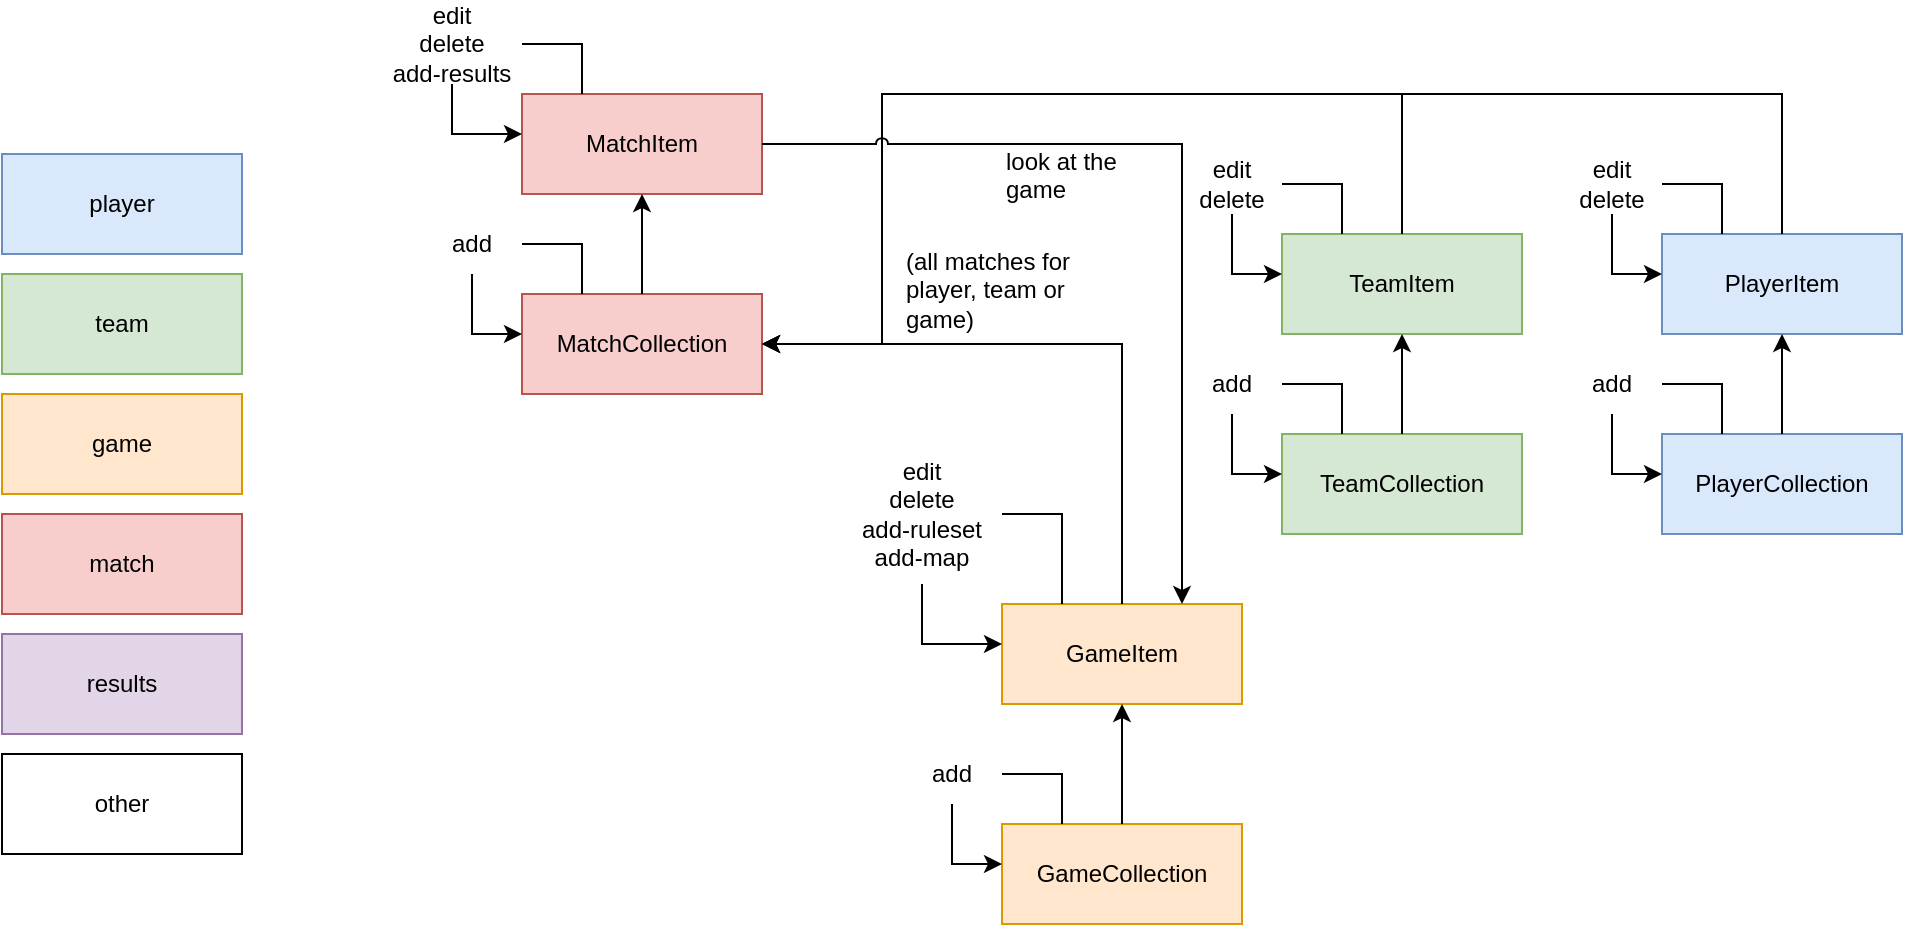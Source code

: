 <mxfile version="20.8.13" type="github">
  <diagram name="Page-1" id="58cdce13-f638-feb5-8d6f-7d28b1aa9fa0">
    <mxGraphModel dx="1434" dy="1604" grid="1" gridSize="10" guides="1" tooltips="1" connect="1" arrows="1" fold="1" page="1" pageScale="1" pageWidth="1100" pageHeight="850" background="none" math="0" shadow="0">
      <root>
        <mxCell id="0" />
        <mxCell id="1" parent="0" />
        <mxCell id="dXTx0Du7Se45ZJ5eSAot-1" value="player" style="rounded=0;whiteSpace=wrap;html=1;fillColor=#dae8fc;strokeColor=#6c8ebf;" parent="1" vertex="1">
          <mxGeometry x="40" y="40" width="120" height="50" as="geometry" />
        </mxCell>
        <mxCell id="dXTx0Du7Se45ZJ5eSAot-2" value="team" style="rounded=0;whiteSpace=wrap;html=1;fillColor=#d5e8d4;strokeColor=#82b366;" parent="1" vertex="1">
          <mxGeometry x="40" y="100" width="120" height="50" as="geometry" />
        </mxCell>
        <mxCell id="dXTx0Du7Se45ZJ5eSAot-3" value="match" style="rounded=0;whiteSpace=wrap;html=1;fillColor=#f8cecc;strokeColor=#b85450;" parent="1" vertex="1">
          <mxGeometry x="40" y="220" width="120" height="50" as="geometry" />
        </mxCell>
        <mxCell id="dXTx0Du7Se45ZJ5eSAot-4" value="game" style="rounded=0;whiteSpace=wrap;html=1;fillColor=#ffe6cc;strokeColor=#d79b00;" parent="1" vertex="1">
          <mxGeometry x="40" y="160" width="120" height="50" as="geometry" />
        </mxCell>
        <mxCell id="dXTx0Du7Se45ZJ5eSAot-5" value="results" style="rounded=0;whiteSpace=wrap;html=1;fillColor=#e1d5e7;strokeColor=#9673a6;" parent="1" vertex="1">
          <mxGeometry x="40" y="280" width="120" height="50" as="geometry" />
        </mxCell>
        <mxCell id="sAuv1rMniGw2Tb26CjWJ-1" value="" style="group" vertex="1" connectable="0" parent="1">
          <mxGeometry x="490" y="335" width="170" height="90" as="geometry" />
        </mxCell>
        <mxCell id="dXTx0Du7Se45ZJ5eSAot-6" value="GameCollection" style="rounded=0;whiteSpace=wrap;html=1;fillColor=#ffe6cc;strokeColor=#d79b00;" parent="sAuv1rMniGw2Tb26CjWJ-1" vertex="1">
          <mxGeometry x="50" y="40" width="120" height="50" as="geometry" />
        </mxCell>
        <mxCell id="dXTx0Du7Se45ZJ5eSAot-12" value="" style="edgeStyle=orthogonalEdgeStyle;rounded=0;orthogonalLoop=1;jettySize=auto;html=1;exitX=0.5;exitY=1;exitDx=0;exitDy=0;" parent="sAuv1rMniGw2Tb26CjWJ-1" source="dXTx0Du7Se45ZJ5eSAot-7" edge="1">
          <mxGeometry relative="1" as="geometry">
            <mxPoint x="50" y="60" as="targetPoint" />
            <Array as="points">
              <mxPoint x="30" y="60" />
              <mxPoint x="50" y="60" />
            </Array>
          </mxGeometry>
        </mxCell>
        <mxCell id="dXTx0Du7Se45ZJ5eSAot-7" value="add" style="rounded=0;whiteSpace=wrap;html=1;fillColor=none;strokeColor=none;" parent="sAuv1rMniGw2Tb26CjWJ-1" vertex="1">
          <mxGeometry width="50" height="30" as="geometry" />
        </mxCell>
        <mxCell id="dXTx0Du7Se45ZJ5eSAot-11" style="edgeStyle=orthogonalEdgeStyle;rounded=0;orthogonalLoop=1;jettySize=auto;html=1;exitX=0.25;exitY=0;exitDx=0;exitDy=0;entryX=1;entryY=0.5;entryDx=0;entryDy=0;strokeColor=none;" parent="sAuv1rMniGw2Tb26CjWJ-1" source="dXTx0Du7Se45ZJ5eSAot-6" target="dXTx0Du7Se45ZJ5eSAot-7" edge="1">
          <mxGeometry relative="1" as="geometry">
            <Array as="points">
              <mxPoint x="80" y="10" />
            </Array>
          </mxGeometry>
        </mxCell>
        <mxCell id="dXTx0Du7Se45ZJ5eSAot-14" style="edgeStyle=orthogonalEdgeStyle;rounded=0;orthogonalLoop=1;jettySize=auto;html=1;exitX=0.25;exitY=0;exitDx=0;exitDy=0;entryX=1;entryY=0.5;entryDx=0;entryDy=0;endSize=6;targetPerimeterSpacing=0;endArrow=none;endFill=0;" parent="sAuv1rMniGw2Tb26CjWJ-1" source="dXTx0Du7Se45ZJ5eSAot-6" target="dXTx0Du7Se45ZJ5eSAot-7" edge="1">
          <mxGeometry relative="1" as="geometry">
            <Array as="points">
              <mxPoint x="80" y="15" />
            </Array>
          </mxGeometry>
        </mxCell>
        <mxCell id="sAuv1rMniGw2Tb26CjWJ-3" value="" style="group" vertex="1" connectable="0" parent="1">
          <mxGeometry x="820" y="140" width="170" height="90" as="geometry" />
        </mxCell>
        <mxCell id="sAuv1rMniGw2Tb26CjWJ-4" value="PlayerCollection" style="rounded=0;whiteSpace=wrap;html=1;fillColor=#dae8fc;strokeColor=#6c8ebf;" vertex="1" parent="sAuv1rMniGw2Tb26CjWJ-3">
          <mxGeometry x="50" y="40" width="120" height="50" as="geometry" />
        </mxCell>
        <mxCell id="sAuv1rMniGw2Tb26CjWJ-5" value="" style="edgeStyle=orthogonalEdgeStyle;rounded=0;orthogonalLoop=1;jettySize=auto;html=1;exitX=0.5;exitY=1;exitDx=0;exitDy=0;" edge="1" parent="sAuv1rMniGw2Tb26CjWJ-3" source="sAuv1rMniGw2Tb26CjWJ-6">
          <mxGeometry relative="1" as="geometry">
            <mxPoint x="50" y="60" as="targetPoint" />
            <Array as="points">
              <mxPoint x="30" y="60" />
              <mxPoint x="50" y="60" />
            </Array>
          </mxGeometry>
        </mxCell>
        <mxCell id="sAuv1rMniGw2Tb26CjWJ-6" value="add" style="rounded=0;whiteSpace=wrap;html=1;fillColor=none;strokeColor=none;" vertex="1" parent="sAuv1rMniGw2Tb26CjWJ-3">
          <mxGeometry width="50" height="30" as="geometry" />
        </mxCell>
        <mxCell id="sAuv1rMniGw2Tb26CjWJ-7" style="edgeStyle=orthogonalEdgeStyle;rounded=0;orthogonalLoop=1;jettySize=auto;html=1;exitX=0.25;exitY=0;exitDx=0;exitDy=0;entryX=1;entryY=0.5;entryDx=0;entryDy=0;strokeColor=none;" edge="1" parent="sAuv1rMniGw2Tb26CjWJ-3" source="sAuv1rMniGw2Tb26CjWJ-4" target="sAuv1rMniGw2Tb26CjWJ-6">
          <mxGeometry relative="1" as="geometry">
            <Array as="points">
              <mxPoint x="80" y="10" />
            </Array>
          </mxGeometry>
        </mxCell>
        <mxCell id="sAuv1rMniGw2Tb26CjWJ-8" style="edgeStyle=orthogonalEdgeStyle;rounded=0;orthogonalLoop=1;jettySize=auto;html=1;exitX=0.25;exitY=0;exitDx=0;exitDy=0;entryX=1;entryY=0.5;entryDx=0;entryDy=0;endSize=6;targetPerimeterSpacing=0;endArrow=none;endFill=0;" edge="1" parent="sAuv1rMniGw2Tb26CjWJ-3" source="sAuv1rMniGw2Tb26CjWJ-4" target="sAuv1rMniGw2Tb26CjWJ-6">
          <mxGeometry relative="1" as="geometry">
            <Array as="points">
              <mxPoint x="80" y="15" />
            </Array>
          </mxGeometry>
        </mxCell>
        <mxCell id="sAuv1rMniGw2Tb26CjWJ-9" value="" style="group" vertex="1" connectable="0" parent="1">
          <mxGeometry x="630" y="140" width="170" height="90" as="geometry" />
        </mxCell>
        <mxCell id="sAuv1rMniGw2Tb26CjWJ-10" value="TeamCollection" style="rounded=0;whiteSpace=wrap;html=1;fillColor=#d5e8d4;strokeColor=#82b366;" vertex="1" parent="sAuv1rMniGw2Tb26CjWJ-9">
          <mxGeometry x="50" y="40" width="120" height="50" as="geometry" />
        </mxCell>
        <mxCell id="sAuv1rMniGw2Tb26CjWJ-11" value="" style="edgeStyle=orthogonalEdgeStyle;rounded=0;orthogonalLoop=1;jettySize=auto;html=1;exitX=0.5;exitY=1;exitDx=0;exitDy=0;" edge="1" parent="sAuv1rMniGw2Tb26CjWJ-9" source="sAuv1rMniGw2Tb26CjWJ-12">
          <mxGeometry relative="1" as="geometry">
            <mxPoint x="50" y="60" as="targetPoint" />
            <Array as="points">
              <mxPoint x="30" y="60" />
              <mxPoint x="50" y="60" />
            </Array>
          </mxGeometry>
        </mxCell>
        <mxCell id="sAuv1rMniGw2Tb26CjWJ-12" value="add" style="rounded=0;whiteSpace=wrap;html=1;fillColor=none;strokeColor=none;" vertex="1" parent="sAuv1rMniGw2Tb26CjWJ-9">
          <mxGeometry width="50" height="30" as="geometry" />
        </mxCell>
        <mxCell id="sAuv1rMniGw2Tb26CjWJ-13" style="edgeStyle=orthogonalEdgeStyle;rounded=0;orthogonalLoop=1;jettySize=auto;html=1;exitX=0.25;exitY=0;exitDx=0;exitDy=0;entryX=1;entryY=0.5;entryDx=0;entryDy=0;strokeColor=none;" edge="1" parent="sAuv1rMniGw2Tb26CjWJ-9" source="sAuv1rMniGw2Tb26CjWJ-10" target="sAuv1rMniGw2Tb26CjWJ-12">
          <mxGeometry relative="1" as="geometry">
            <Array as="points">
              <mxPoint x="80" y="10" />
            </Array>
          </mxGeometry>
        </mxCell>
        <mxCell id="sAuv1rMniGw2Tb26CjWJ-14" style="edgeStyle=orthogonalEdgeStyle;rounded=0;orthogonalLoop=1;jettySize=auto;html=1;exitX=0.25;exitY=0;exitDx=0;exitDy=0;entryX=1;entryY=0.5;entryDx=0;entryDy=0;endSize=6;targetPerimeterSpacing=0;endArrow=none;endFill=0;" edge="1" parent="sAuv1rMniGw2Tb26CjWJ-9" source="sAuv1rMniGw2Tb26CjWJ-10" target="sAuv1rMniGw2Tb26CjWJ-12">
          <mxGeometry relative="1" as="geometry">
            <Array as="points">
              <mxPoint x="80" y="15" />
            </Array>
          </mxGeometry>
        </mxCell>
        <mxCell id="sAuv1rMniGw2Tb26CjWJ-15" value="" style="group" vertex="1" connectable="0" parent="1">
          <mxGeometry x="490" y="225" width="170" height="90" as="geometry" />
        </mxCell>
        <mxCell id="sAuv1rMniGw2Tb26CjWJ-16" value="GameItem" style="rounded=0;whiteSpace=wrap;html=1;fillColor=#ffe6cc;strokeColor=#d79b00;" vertex="1" parent="sAuv1rMniGw2Tb26CjWJ-15">
          <mxGeometry x="50" y="40" width="120" height="50" as="geometry" />
        </mxCell>
        <mxCell id="sAuv1rMniGw2Tb26CjWJ-17" value="" style="edgeStyle=orthogonalEdgeStyle;rounded=0;orthogonalLoop=1;jettySize=auto;html=1;exitX=0.5;exitY=1;exitDx=0;exitDy=0;" edge="1" parent="sAuv1rMniGw2Tb26CjWJ-15" source="sAuv1rMniGw2Tb26CjWJ-18">
          <mxGeometry relative="1" as="geometry">
            <mxPoint x="50" y="60" as="targetPoint" />
            <Array as="points">
              <mxPoint x="30" y="60" />
              <mxPoint x="50" y="60" />
            </Array>
          </mxGeometry>
        </mxCell>
        <mxCell id="sAuv1rMniGw2Tb26CjWJ-18" value="&lt;div&gt;edit&lt;/div&gt;&lt;div&gt;delete&lt;/div&gt;&lt;div&gt;add-ruleset&lt;/div&gt;&lt;div&gt;add-map&lt;br&gt;&lt;/div&gt;" style="rounded=0;whiteSpace=wrap;html=1;fillColor=none;strokeColor=none;" vertex="1" parent="sAuv1rMniGw2Tb26CjWJ-15">
          <mxGeometry x="-30" y="-40" width="80" height="70" as="geometry" />
        </mxCell>
        <mxCell id="sAuv1rMniGw2Tb26CjWJ-19" style="edgeStyle=orthogonalEdgeStyle;rounded=0;orthogonalLoop=1;jettySize=auto;html=1;exitX=0.25;exitY=0;exitDx=0;exitDy=0;entryX=1;entryY=0.5;entryDx=0;entryDy=0;strokeColor=none;" edge="1" parent="sAuv1rMniGw2Tb26CjWJ-15" source="sAuv1rMniGw2Tb26CjWJ-16" target="sAuv1rMniGw2Tb26CjWJ-18">
          <mxGeometry relative="1" as="geometry">
            <Array as="points">
              <mxPoint x="80" y="10" />
            </Array>
          </mxGeometry>
        </mxCell>
        <mxCell id="sAuv1rMniGw2Tb26CjWJ-20" style="edgeStyle=orthogonalEdgeStyle;rounded=0;orthogonalLoop=1;jettySize=auto;html=1;exitX=0.25;exitY=0;exitDx=0;exitDy=0;entryX=1;entryY=0.5;entryDx=0;entryDy=0;endSize=6;targetPerimeterSpacing=0;endArrow=none;endFill=0;" edge="1" parent="sAuv1rMniGw2Tb26CjWJ-15" source="sAuv1rMniGw2Tb26CjWJ-16" target="sAuv1rMniGw2Tb26CjWJ-18">
          <mxGeometry relative="1" as="geometry">
            <Array as="points">
              <mxPoint x="80" y="-5" />
            </Array>
          </mxGeometry>
        </mxCell>
        <mxCell id="sAuv1rMniGw2Tb26CjWJ-21" style="edgeStyle=orthogonalEdgeStyle;rounded=0;orthogonalLoop=1;jettySize=auto;html=1;" edge="1" parent="1" source="dXTx0Du7Se45ZJ5eSAot-6" target="sAuv1rMniGw2Tb26CjWJ-16">
          <mxGeometry relative="1" as="geometry" />
        </mxCell>
        <mxCell id="sAuv1rMniGw2Tb26CjWJ-22" value="" style="group" vertex="1" connectable="0" parent="1">
          <mxGeometry x="820" y="40" width="170" height="90" as="geometry" />
        </mxCell>
        <mxCell id="sAuv1rMniGw2Tb26CjWJ-23" value="&lt;div&gt;PlayerItem&lt;/div&gt;" style="rounded=0;whiteSpace=wrap;html=1;fillColor=#dae8fc;strokeColor=#6c8ebf;" vertex="1" parent="sAuv1rMniGw2Tb26CjWJ-22">
          <mxGeometry x="50" y="40" width="120" height="50" as="geometry" />
        </mxCell>
        <mxCell id="sAuv1rMniGw2Tb26CjWJ-24" value="" style="edgeStyle=orthogonalEdgeStyle;rounded=0;orthogonalLoop=1;jettySize=auto;html=1;exitX=0.5;exitY=1;exitDx=0;exitDy=0;" edge="1" parent="sAuv1rMniGw2Tb26CjWJ-22" source="sAuv1rMniGw2Tb26CjWJ-25">
          <mxGeometry relative="1" as="geometry">
            <mxPoint x="50" y="60" as="targetPoint" />
            <Array as="points">
              <mxPoint x="30" y="60" />
              <mxPoint x="50" y="60" />
            </Array>
          </mxGeometry>
        </mxCell>
        <mxCell id="sAuv1rMniGw2Tb26CjWJ-25" value="&lt;div&gt;edit&lt;/div&gt;&lt;div&gt;delete&lt;br&gt;&lt;/div&gt;" style="rounded=0;whiteSpace=wrap;html=1;fillColor=none;strokeColor=none;" vertex="1" parent="sAuv1rMniGw2Tb26CjWJ-22">
          <mxGeometry width="50" height="30" as="geometry" />
        </mxCell>
        <mxCell id="sAuv1rMniGw2Tb26CjWJ-26" style="edgeStyle=orthogonalEdgeStyle;rounded=0;orthogonalLoop=1;jettySize=auto;html=1;exitX=0.25;exitY=0;exitDx=0;exitDy=0;entryX=1;entryY=0.5;entryDx=0;entryDy=0;strokeColor=none;" edge="1" parent="sAuv1rMniGw2Tb26CjWJ-22" source="sAuv1rMniGw2Tb26CjWJ-23" target="sAuv1rMniGw2Tb26CjWJ-25">
          <mxGeometry relative="1" as="geometry">
            <Array as="points">
              <mxPoint x="80" y="10" />
            </Array>
          </mxGeometry>
        </mxCell>
        <mxCell id="sAuv1rMniGw2Tb26CjWJ-27" style="edgeStyle=orthogonalEdgeStyle;rounded=0;orthogonalLoop=1;jettySize=auto;html=1;exitX=0.25;exitY=0;exitDx=0;exitDy=0;entryX=1;entryY=0.5;entryDx=0;entryDy=0;endSize=6;targetPerimeterSpacing=0;endArrow=none;endFill=0;" edge="1" parent="sAuv1rMniGw2Tb26CjWJ-22" source="sAuv1rMniGw2Tb26CjWJ-23" target="sAuv1rMniGw2Tb26CjWJ-25">
          <mxGeometry relative="1" as="geometry">
            <Array as="points">
              <mxPoint x="80" y="15" />
            </Array>
          </mxGeometry>
        </mxCell>
        <mxCell id="sAuv1rMniGw2Tb26CjWJ-28" style="edgeStyle=orthogonalEdgeStyle;rounded=0;orthogonalLoop=1;jettySize=auto;html=1;entryX=0.5;entryY=1;entryDx=0;entryDy=0;" edge="1" parent="1" source="sAuv1rMniGw2Tb26CjWJ-4" target="sAuv1rMniGw2Tb26CjWJ-23">
          <mxGeometry relative="1" as="geometry" />
        </mxCell>
        <mxCell id="sAuv1rMniGw2Tb26CjWJ-29" value="other" style="rounded=0;whiteSpace=wrap;html=1;" vertex="1" parent="1">
          <mxGeometry x="40" y="340" width="120" height="50" as="geometry" />
        </mxCell>
        <mxCell id="sAuv1rMniGw2Tb26CjWJ-30" value="" style="group" vertex="1" connectable="0" parent="1">
          <mxGeometry x="630" y="40" width="170" height="90" as="geometry" />
        </mxCell>
        <mxCell id="sAuv1rMniGw2Tb26CjWJ-31" value="&lt;div&gt;TeamItem&lt;/div&gt;" style="rounded=0;whiteSpace=wrap;html=1;fillColor=#d5e8d4;strokeColor=#82b366;" vertex="1" parent="sAuv1rMniGw2Tb26CjWJ-30">
          <mxGeometry x="50" y="40" width="120" height="50" as="geometry" />
        </mxCell>
        <mxCell id="sAuv1rMniGw2Tb26CjWJ-32" value="" style="edgeStyle=orthogonalEdgeStyle;rounded=0;orthogonalLoop=1;jettySize=auto;html=1;exitX=0.5;exitY=1;exitDx=0;exitDy=0;" edge="1" parent="sAuv1rMniGw2Tb26CjWJ-30" source="sAuv1rMniGw2Tb26CjWJ-33">
          <mxGeometry relative="1" as="geometry">
            <mxPoint x="50" y="60" as="targetPoint" />
            <Array as="points">
              <mxPoint x="30" y="60" />
              <mxPoint x="50" y="60" />
            </Array>
          </mxGeometry>
        </mxCell>
        <mxCell id="sAuv1rMniGw2Tb26CjWJ-33" value="&lt;div&gt;edit&lt;/div&gt;&lt;div&gt;delete&lt;br&gt;&lt;/div&gt;" style="rounded=0;whiteSpace=wrap;html=1;fillColor=none;strokeColor=none;" vertex="1" parent="sAuv1rMniGw2Tb26CjWJ-30">
          <mxGeometry width="50" height="30" as="geometry" />
        </mxCell>
        <mxCell id="sAuv1rMniGw2Tb26CjWJ-34" style="edgeStyle=orthogonalEdgeStyle;rounded=0;orthogonalLoop=1;jettySize=auto;html=1;exitX=0.25;exitY=0;exitDx=0;exitDy=0;entryX=1;entryY=0.5;entryDx=0;entryDy=0;strokeColor=none;" edge="1" parent="sAuv1rMniGw2Tb26CjWJ-30" source="sAuv1rMniGw2Tb26CjWJ-31" target="sAuv1rMniGw2Tb26CjWJ-33">
          <mxGeometry relative="1" as="geometry">
            <Array as="points">
              <mxPoint x="80" y="10" />
            </Array>
          </mxGeometry>
        </mxCell>
        <mxCell id="sAuv1rMniGw2Tb26CjWJ-35" style="edgeStyle=orthogonalEdgeStyle;rounded=0;orthogonalLoop=1;jettySize=auto;html=1;exitX=0.25;exitY=0;exitDx=0;exitDy=0;entryX=1;entryY=0.5;entryDx=0;entryDy=0;endSize=6;targetPerimeterSpacing=0;endArrow=none;endFill=0;" edge="1" parent="sAuv1rMniGw2Tb26CjWJ-30" source="sAuv1rMniGw2Tb26CjWJ-31" target="sAuv1rMniGw2Tb26CjWJ-33">
          <mxGeometry relative="1" as="geometry">
            <Array as="points">
              <mxPoint x="80" y="15" />
            </Array>
          </mxGeometry>
        </mxCell>
        <mxCell id="sAuv1rMniGw2Tb26CjWJ-36" style="edgeStyle=orthogonalEdgeStyle;rounded=0;orthogonalLoop=1;jettySize=auto;html=1;" edge="1" parent="1" source="sAuv1rMniGw2Tb26CjWJ-10" target="sAuv1rMniGw2Tb26CjWJ-31">
          <mxGeometry relative="1" as="geometry" />
        </mxCell>
        <mxCell id="sAuv1rMniGw2Tb26CjWJ-46" value="" style="group" vertex="1" connectable="0" parent="1">
          <mxGeometry x="250" y="70" width="170" height="90" as="geometry" />
        </mxCell>
        <mxCell id="sAuv1rMniGw2Tb26CjWJ-47" value="MatchCollection" style="rounded=0;whiteSpace=wrap;html=1;fillColor=#f8cecc;strokeColor=#b85450;" vertex="1" parent="sAuv1rMniGw2Tb26CjWJ-46">
          <mxGeometry x="50" y="40" width="120" height="50" as="geometry" />
        </mxCell>
        <mxCell id="sAuv1rMniGw2Tb26CjWJ-48" value="" style="edgeStyle=orthogonalEdgeStyle;rounded=0;orthogonalLoop=1;jettySize=auto;html=1;exitX=0.5;exitY=1;exitDx=0;exitDy=0;" edge="1" parent="sAuv1rMniGw2Tb26CjWJ-46" source="sAuv1rMniGw2Tb26CjWJ-49">
          <mxGeometry relative="1" as="geometry">
            <mxPoint x="50" y="60" as="targetPoint" />
            <Array as="points">
              <mxPoint x="30" y="60" />
              <mxPoint x="50" y="60" />
            </Array>
          </mxGeometry>
        </mxCell>
        <mxCell id="sAuv1rMniGw2Tb26CjWJ-49" value="add" style="rounded=0;whiteSpace=wrap;html=1;fillColor=none;strokeColor=none;" vertex="1" parent="sAuv1rMniGw2Tb26CjWJ-46">
          <mxGeometry width="50" height="30" as="geometry" />
        </mxCell>
        <mxCell id="sAuv1rMniGw2Tb26CjWJ-50" style="edgeStyle=orthogonalEdgeStyle;rounded=0;orthogonalLoop=1;jettySize=auto;html=1;exitX=0.25;exitY=0;exitDx=0;exitDy=0;entryX=1;entryY=0.5;entryDx=0;entryDy=0;strokeColor=none;" edge="1" parent="sAuv1rMniGw2Tb26CjWJ-46" source="sAuv1rMniGw2Tb26CjWJ-47" target="sAuv1rMniGw2Tb26CjWJ-49">
          <mxGeometry relative="1" as="geometry">
            <Array as="points">
              <mxPoint x="80" y="10" />
            </Array>
          </mxGeometry>
        </mxCell>
        <mxCell id="sAuv1rMniGw2Tb26CjWJ-51" style="edgeStyle=orthogonalEdgeStyle;rounded=0;orthogonalLoop=1;jettySize=auto;html=1;exitX=0.25;exitY=0;exitDx=0;exitDy=0;entryX=1;entryY=0.5;entryDx=0;entryDy=0;endSize=6;targetPerimeterSpacing=0;endArrow=none;endFill=0;" edge="1" parent="sAuv1rMniGw2Tb26CjWJ-46" source="sAuv1rMniGw2Tb26CjWJ-47" target="sAuv1rMniGw2Tb26CjWJ-49">
          <mxGeometry relative="1" as="geometry">
            <Array as="points">
              <mxPoint x="80" y="15" />
            </Array>
          </mxGeometry>
        </mxCell>
        <mxCell id="sAuv1rMniGw2Tb26CjWJ-52" value="" style="group" vertex="1" connectable="0" parent="1">
          <mxGeometry x="250" y="-30" width="170" height="90" as="geometry" />
        </mxCell>
        <mxCell id="sAuv1rMniGw2Tb26CjWJ-53" value="MatchItem" style="rounded=0;whiteSpace=wrap;html=1;fillColor=#f8cecc;strokeColor=#b85450;" vertex="1" parent="sAuv1rMniGw2Tb26CjWJ-52">
          <mxGeometry x="50" y="40" width="120" height="50" as="geometry" />
        </mxCell>
        <mxCell id="sAuv1rMniGw2Tb26CjWJ-54" value="" style="edgeStyle=orthogonalEdgeStyle;rounded=0;orthogonalLoop=1;jettySize=auto;html=1;exitX=0.5;exitY=1;exitDx=0;exitDy=0;" edge="1" parent="sAuv1rMniGw2Tb26CjWJ-52" source="sAuv1rMniGw2Tb26CjWJ-55">
          <mxGeometry relative="1" as="geometry">
            <mxPoint x="50" y="60" as="targetPoint" />
            <Array as="points">
              <mxPoint x="30" y="60" />
              <mxPoint x="50" y="60" />
            </Array>
          </mxGeometry>
        </mxCell>
        <mxCell id="sAuv1rMniGw2Tb26CjWJ-55" value="&lt;div&gt;edit&lt;/div&gt;&lt;div&gt;delete&lt;br&gt;&lt;/div&gt;&lt;div&gt;add-results&lt;br&gt;&lt;/div&gt;" style="rounded=0;whiteSpace=wrap;html=1;fillColor=none;strokeColor=none;" vertex="1" parent="sAuv1rMniGw2Tb26CjWJ-52">
          <mxGeometry x="-20" y="-5" width="70" height="40" as="geometry" />
        </mxCell>
        <mxCell id="sAuv1rMniGw2Tb26CjWJ-56" style="edgeStyle=orthogonalEdgeStyle;rounded=0;orthogonalLoop=1;jettySize=auto;html=1;exitX=0.25;exitY=0;exitDx=0;exitDy=0;entryX=1;entryY=0.75;entryDx=0;entryDy=0;strokeColor=none;" edge="1" parent="sAuv1rMniGw2Tb26CjWJ-52" source="sAuv1rMniGw2Tb26CjWJ-53" target="sAuv1rMniGw2Tb26CjWJ-55">
          <mxGeometry relative="1" as="geometry">
            <Array as="points">
              <mxPoint x="80" y="10" />
              <mxPoint x="50" y="10" />
            </Array>
          </mxGeometry>
        </mxCell>
        <mxCell id="sAuv1rMniGw2Tb26CjWJ-57" style="edgeStyle=orthogonalEdgeStyle;rounded=0;orthogonalLoop=1;jettySize=auto;html=1;exitX=0.25;exitY=0;exitDx=0;exitDy=0;entryX=1;entryY=0.5;entryDx=0;entryDy=0;endSize=6;targetPerimeterSpacing=0;endArrow=none;endFill=0;" edge="1" parent="sAuv1rMniGw2Tb26CjWJ-52" source="sAuv1rMniGw2Tb26CjWJ-53" target="sAuv1rMniGw2Tb26CjWJ-55">
          <mxGeometry relative="1" as="geometry">
            <Array as="points">
              <mxPoint x="80" y="15" />
            </Array>
          </mxGeometry>
        </mxCell>
        <mxCell id="sAuv1rMniGw2Tb26CjWJ-58" style="edgeStyle=orthogonalEdgeStyle;rounded=0;orthogonalLoop=1;jettySize=auto;html=1;entryX=0.5;entryY=1;entryDx=0;entryDy=0;" edge="1" parent="1" source="sAuv1rMniGw2Tb26CjWJ-47" target="sAuv1rMniGw2Tb26CjWJ-53">
          <mxGeometry relative="1" as="geometry" />
        </mxCell>
        <mxCell id="sAuv1rMniGw2Tb26CjWJ-59" value="(all matches for player, team or game)" style="text;whiteSpace=wrap;html=1;" vertex="1" parent="1">
          <mxGeometry x="490" y="80" width="90" height="40" as="geometry" />
        </mxCell>
        <mxCell id="sAuv1rMniGw2Tb26CjWJ-60" style="edgeStyle=orthogonalEdgeStyle;rounded=0;orthogonalLoop=1;jettySize=auto;html=1;exitX=0.5;exitY=0;exitDx=0;exitDy=0;entryX=1;entryY=0.5;entryDx=0;entryDy=0;" edge="1" parent="1" source="sAuv1rMniGw2Tb26CjWJ-16" target="sAuv1rMniGw2Tb26CjWJ-47">
          <mxGeometry relative="1" as="geometry">
            <mxPoint x="440" y="290" as="targetPoint" />
          </mxGeometry>
        </mxCell>
        <mxCell id="sAuv1rMniGw2Tb26CjWJ-61" style="edgeStyle=orthogonalEdgeStyle;rounded=0;orthogonalLoop=1;jettySize=auto;html=1;exitX=0.5;exitY=0;exitDx=0;exitDy=0;entryX=1;entryY=0.5;entryDx=0;entryDy=0;" edge="1" parent="1" source="sAuv1rMniGw2Tb26CjWJ-31" target="sAuv1rMniGw2Tb26CjWJ-47">
          <mxGeometry relative="1" as="geometry">
            <mxPoint x="610" y="275" as="sourcePoint" />
            <mxPoint x="430" y="145" as="targetPoint" />
            <Array as="points">
              <mxPoint x="740" y="10" />
              <mxPoint x="480" y="10" />
              <mxPoint x="480" y="135" />
            </Array>
          </mxGeometry>
        </mxCell>
        <mxCell id="sAuv1rMniGw2Tb26CjWJ-62" style="edgeStyle=orthogonalEdgeStyle;rounded=0;orthogonalLoop=1;jettySize=auto;html=1;exitX=0.5;exitY=0;exitDx=0;exitDy=0;entryX=1;entryY=0.5;entryDx=0;entryDy=0;" edge="1" parent="1" source="sAuv1rMniGw2Tb26CjWJ-23" target="sAuv1rMniGw2Tb26CjWJ-47">
          <mxGeometry relative="1" as="geometry">
            <mxPoint x="750" y="90" as="sourcePoint" />
            <mxPoint x="430" y="145" as="targetPoint" />
            <Array as="points">
              <mxPoint x="930" y="10" />
              <mxPoint x="480" y="10" />
              <mxPoint x="480" y="135" />
            </Array>
          </mxGeometry>
        </mxCell>
        <mxCell id="sAuv1rMniGw2Tb26CjWJ-64" style="edgeStyle=orthogonalEdgeStyle;rounded=0;orthogonalLoop=1;jettySize=auto;html=1;exitX=1;exitY=0.5;exitDx=0;exitDy=0;entryX=0.75;entryY=0;entryDx=0;entryDy=0;jumpStyle=arc;" edge="1" parent="1" source="sAuv1rMniGw2Tb26CjWJ-53" target="sAuv1rMniGw2Tb26CjWJ-16">
          <mxGeometry relative="1" as="geometry">
            <mxPoint x="610" y="275" as="sourcePoint" />
            <mxPoint x="430" y="145" as="targetPoint" />
          </mxGeometry>
        </mxCell>
        <mxCell id="sAuv1rMniGw2Tb26CjWJ-65" value="look at the game" style="text;whiteSpace=wrap;html=1;" vertex="1" parent="1">
          <mxGeometry x="540" y="30" width="90" height="40" as="geometry" />
        </mxCell>
      </root>
    </mxGraphModel>
  </diagram>
</mxfile>
